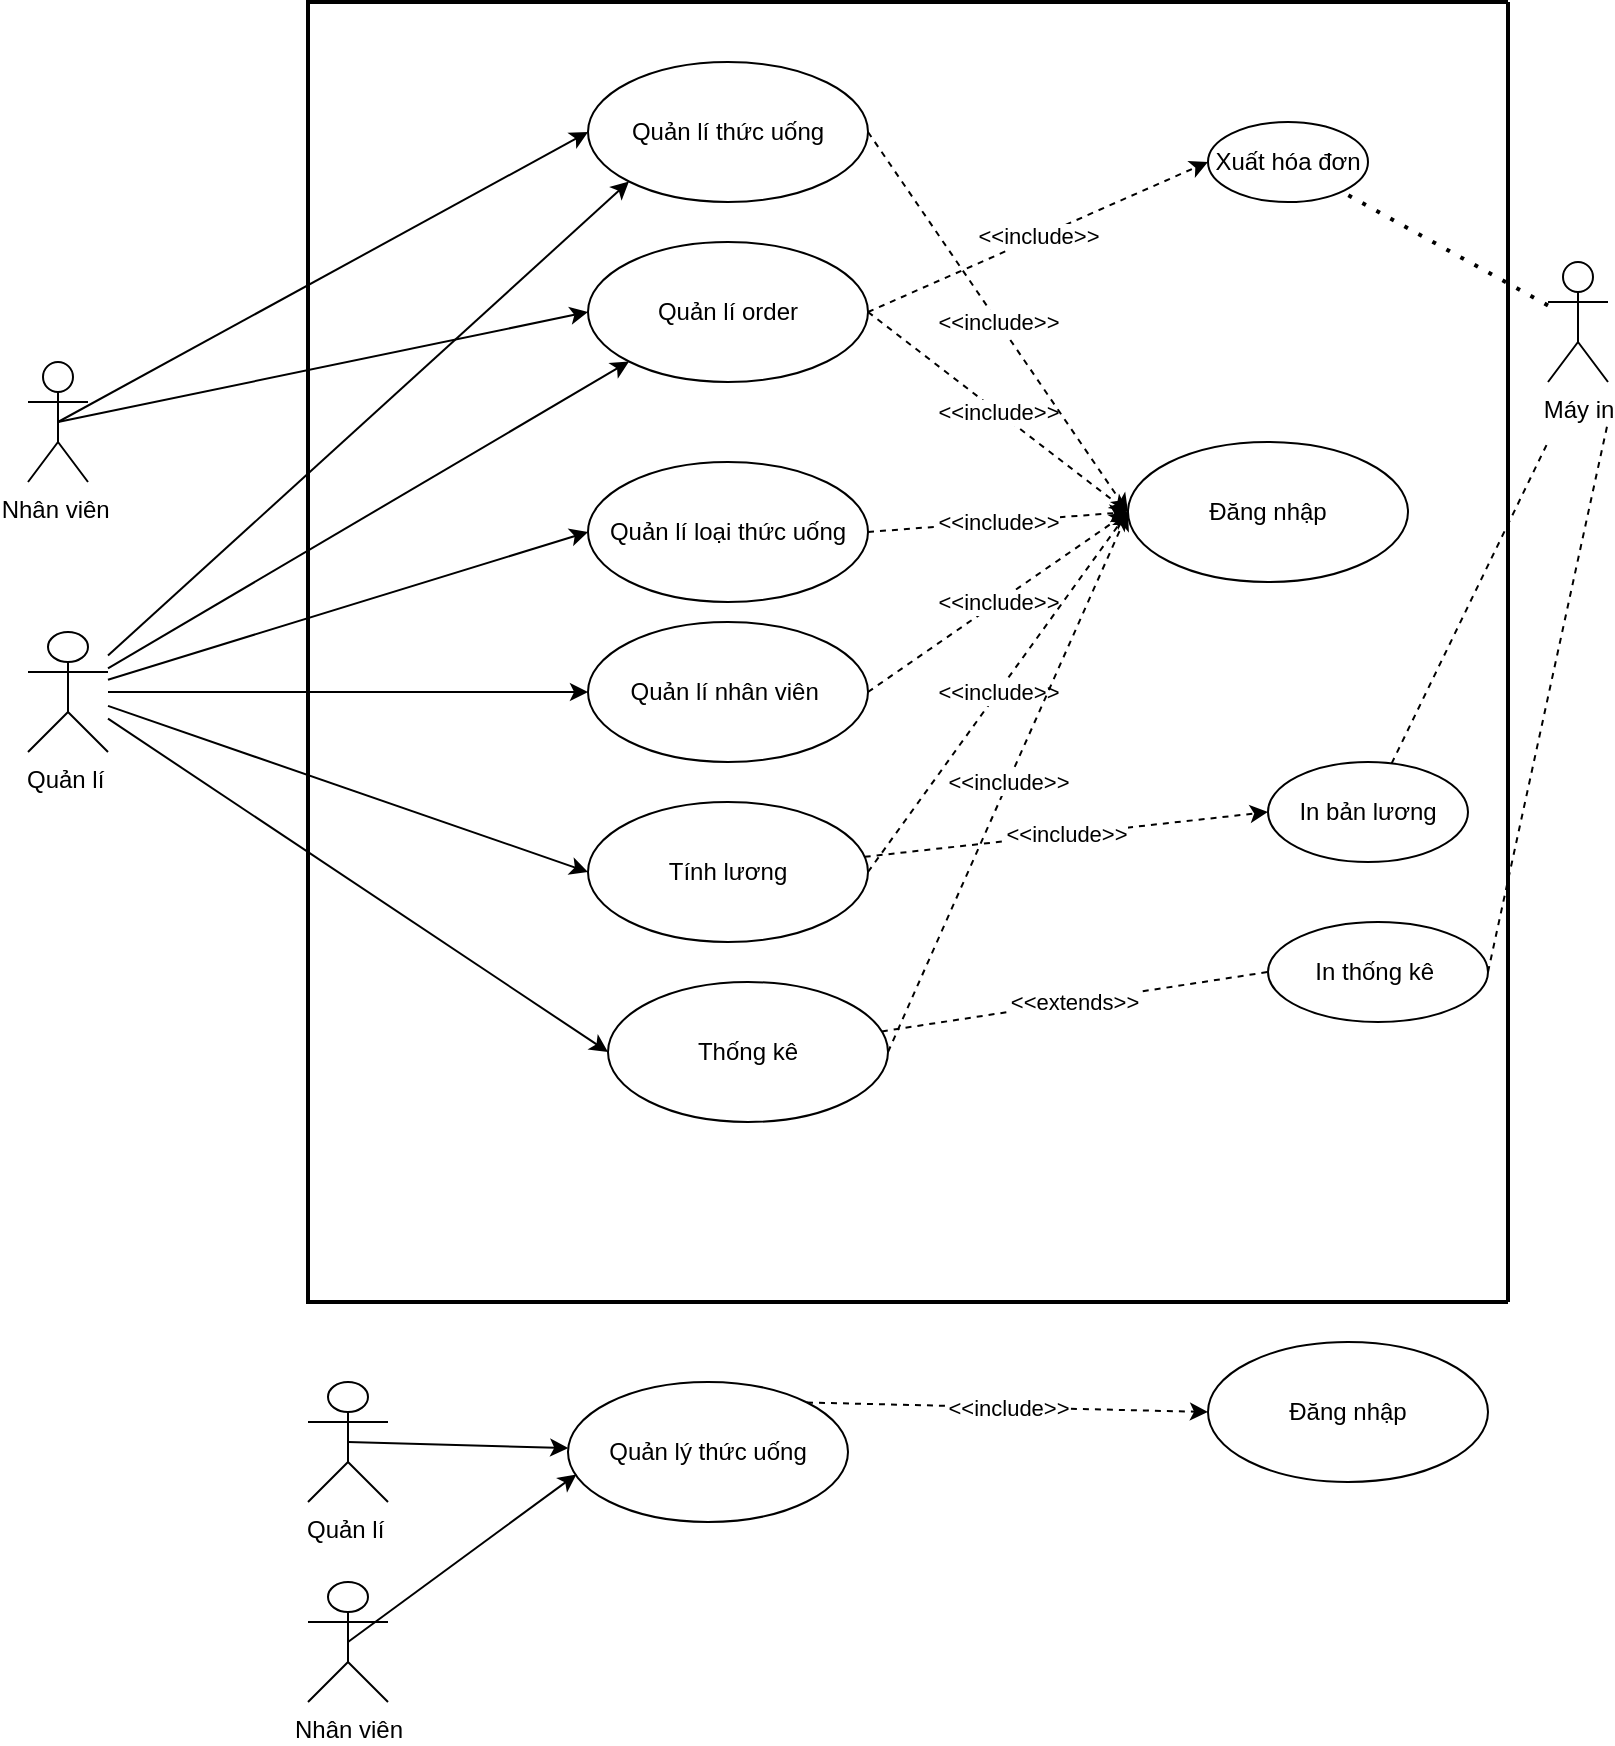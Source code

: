 <mxfile version="13.10.4" type="github">
  <diagram id="wGTcTHuJHE5CPNHD4VtJ" name="Page-1">
    <mxGraphModel dx="1037" dy="620" grid="1" gridSize="10" guides="1" tooltips="1" connect="1" arrows="1" fold="1" page="1" pageScale="1" pageWidth="3300" pageHeight="4681" math="0" shadow="0">
      <root>
        <mxCell id="0" />
        <mxCell id="1" parent="0" />
        <mxCell id="aUiKgl4sltHzzZUIfWi_-46" style="edgeStyle=none;rounded=0;orthogonalLoop=1;jettySize=auto;html=1;entryX=0;entryY=1;entryDx=0;entryDy=0;" parent="1" source="1rgUpgfxhRBXVYCej87L-1" target="1rgUpgfxhRBXVYCej87L-71" edge="1">
          <mxGeometry relative="1" as="geometry" />
        </mxCell>
        <mxCell id="aUiKgl4sltHzzZUIfWi_-47" style="edgeStyle=none;rounded=0;orthogonalLoop=1;jettySize=auto;html=1;entryX=0;entryY=1;entryDx=0;entryDy=0;" parent="1" source="1rgUpgfxhRBXVYCej87L-1" target="1rgUpgfxhRBXVYCej87L-5" edge="1">
          <mxGeometry relative="1" as="geometry" />
        </mxCell>
        <mxCell id="aUiKgl4sltHzzZUIfWi_-48" style="edgeStyle=none;rounded=0;orthogonalLoop=1;jettySize=auto;html=1;entryX=0;entryY=0.5;entryDx=0;entryDy=0;" parent="1" source="1rgUpgfxhRBXVYCej87L-1" target="aUiKgl4sltHzzZUIfWi_-6" edge="1">
          <mxGeometry relative="1" as="geometry" />
        </mxCell>
        <mxCell id="aUiKgl4sltHzzZUIfWi_-49" style="edgeStyle=none;rounded=0;orthogonalLoop=1;jettySize=auto;html=1;entryX=0;entryY=0.5;entryDx=0;entryDy=0;" parent="1" source="1rgUpgfxhRBXVYCej87L-1" target="1rgUpgfxhRBXVYCej87L-6" edge="1">
          <mxGeometry relative="1" as="geometry" />
        </mxCell>
        <mxCell id="aUiKgl4sltHzzZUIfWi_-50" style="edgeStyle=none;rounded=0;orthogonalLoop=1;jettySize=auto;html=1;entryX=0;entryY=0.5;entryDx=0;entryDy=0;" parent="1" source="1rgUpgfxhRBXVYCej87L-1" target="aUiKgl4sltHzzZUIfWi_-5" edge="1">
          <mxGeometry relative="1" as="geometry" />
        </mxCell>
        <mxCell id="aUiKgl4sltHzzZUIfWi_-51" style="edgeStyle=none;rounded=0;orthogonalLoop=1;jettySize=auto;html=1;entryX=0;entryY=0.5;entryDx=0;entryDy=0;" parent="1" source="1rgUpgfxhRBXVYCej87L-1" target="aUiKgl4sltHzzZUIfWi_-7" edge="1">
          <mxGeometry relative="1" as="geometry" />
        </mxCell>
        <mxCell id="1rgUpgfxhRBXVYCej87L-1" value="Quản lí&amp;nbsp;" style="shape=umlActor;verticalLabelPosition=bottom;verticalAlign=top;html=1;" parent="1" vertex="1">
          <mxGeometry x="40" y="405" width="40" height="60" as="geometry" />
        </mxCell>
        <mxCell id="1rgUpgfxhRBXVYCej87L-53" style="edgeStyle=none;rounded=0;orthogonalLoop=1;jettySize=auto;html=1;exitX=0.5;exitY=0.5;exitDx=0;exitDy=0;exitPerimeter=0;entryX=0;entryY=0.5;entryDx=0;entryDy=0;" parent="1" source="1rgUpgfxhRBXVYCej87L-2" target="1rgUpgfxhRBXVYCej87L-5" edge="1">
          <mxGeometry relative="1" as="geometry" />
        </mxCell>
        <mxCell id="1rgUpgfxhRBXVYCej87L-75" style="edgeStyle=none;rounded=0;orthogonalLoop=1;jettySize=auto;html=1;exitX=0.5;exitY=0.5;exitDx=0;exitDy=0;exitPerimeter=0;entryX=0;entryY=0.5;entryDx=0;entryDy=0;" parent="1" source="1rgUpgfxhRBXVYCej87L-2" target="1rgUpgfxhRBXVYCej87L-71" edge="1">
          <mxGeometry relative="1" as="geometry" />
        </mxCell>
        <mxCell id="1rgUpgfxhRBXVYCej87L-2" value="Nhân viên&amp;nbsp;" style="shape=umlActor;verticalLabelPosition=bottom;verticalAlign=top;html=1;" parent="1" vertex="1">
          <mxGeometry x="40" y="270" width="30" height="60" as="geometry" />
        </mxCell>
        <mxCell id="1rgUpgfxhRBXVYCej87L-4" value="Đăng nhập" style="ellipse;whiteSpace=wrap;html=1;" parent="1" vertex="1">
          <mxGeometry x="590" y="310" width="140" height="70" as="geometry" />
        </mxCell>
        <mxCell id="aUiKgl4sltHzzZUIfWi_-38" value="&amp;lt;&amp;lt;include&amp;gt;&amp;gt;" style="edgeStyle=none;rounded=0;orthogonalLoop=1;jettySize=auto;html=1;exitX=1;exitY=0.5;exitDx=0;exitDy=0;entryX=0;entryY=0.5;entryDx=0;entryDy=0;dashed=1;" parent="1" source="1rgUpgfxhRBXVYCej87L-5" target="1rgUpgfxhRBXVYCej87L-4" edge="1">
          <mxGeometry relative="1" as="geometry" />
        </mxCell>
        <mxCell id="aUiKgl4sltHzzZUIfWi_-55" value="&amp;lt;&amp;lt;include&amp;gt;&amp;gt;" style="edgeStyle=none;rounded=0;orthogonalLoop=1;jettySize=auto;html=1;exitX=1;exitY=0.5;exitDx=0;exitDy=0;entryX=0;entryY=0.5;entryDx=0;entryDy=0;dashed=1;" parent="1" source="1rgUpgfxhRBXVYCej87L-5" target="1rgUpgfxhRBXVYCej87L-41" edge="1">
          <mxGeometry relative="1" as="geometry" />
        </mxCell>
        <mxCell id="1rgUpgfxhRBXVYCej87L-5" value="Quản lí order" style="ellipse;whiteSpace=wrap;html=1;" parent="1" vertex="1">
          <mxGeometry x="320" y="210" width="140" height="70" as="geometry" />
        </mxCell>
        <mxCell id="aUiKgl4sltHzzZUIfWi_-40" value="&amp;lt;&amp;lt;include&amp;gt;&amp;gt;" style="edgeStyle=none;rounded=0;orthogonalLoop=1;jettySize=auto;html=1;exitX=1;exitY=0.5;exitDx=0;exitDy=0;entryX=0;entryY=0.5;entryDx=0;entryDy=0;dashed=1;" parent="1" source="1rgUpgfxhRBXVYCej87L-6" target="1rgUpgfxhRBXVYCej87L-4" edge="1">
          <mxGeometry relative="1" as="geometry" />
        </mxCell>
        <mxCell id="1rgUpgfxhRBXVYCej87L-6" value="Quản lí nhân viên&amp;nbsp;" style="ellipse;whiteSpace=wrap;html=1;" parent="1" vertex="1">
          <mxGeometry x="320" y="400" width="140" height="70" as="geometry" />
        </mxCell>
        <mxCell id="1rgUpgfxhRBXVYCej87L-24" value="Máy in" style="shape=umlActor;verticalLabelPosition=bottom;verticalAlign=top;html=1;" parent="1" vertex="1">
          <mxGeometry x="800" y="220" width="30" height="60" as="geometry" />
        </mxCell>
        <mxCell id="aUiKgl4sltHzzZUIfWi_-37" value="&amp;lt;&amp;lt;include&amp;gt;&amp;gt;" style="edgeStyle=none;rounded=0;orthogonalLoop=1;jettySize=auto;html=1;exitX=1;exitY=0.5;exitDx=0;exitDy=0;entryX=0;entryY=0.5;entryDx=0;entryDy=0;dashed=1;" parent="1" source="1rgUpgfxhRBXVYCej87L-71" target="1rgUpgfxhRBXVYCej87L-4" edge="1">
          <mxGeometry relative="1" as="geometry" />
        </mxCell>
        <mxCell id="1rgUpgfxhRBXVYCej87L-71" value="Quản lí thức uống" style="ellipse;whiteSpace=wrap;html=1;" parent="1" vertex="1">
          <mxGeometry x="320" y="120" width="140" height="70" as="geometry" />
        </mxCell>
        <mxCell id="1rgUpgfxhRBXVYCej87L-82" value="" style="strokeWidth=2;html=1;shape=mxgraph.flowchart.annotation_1;align=left;pointerEvents=1;" parent="1" vertex="1">
          <mxGeometry x="180" y="90" width="600" height="650" as="geometry" />
        </mxCell>
        <mxCell id="1rgUpgfxhRBXVYCej87L-87" value="" style="endArrow=none;html=1;entryX=1;entryY=0;entryDx=0;entryDy=0;entryPerimeter=0;exitX=1;exitY=1;exitDx=0;exitDy=0;exitPerimeter=0;strokeWidth=2;" parent="1" source="1rgUpgfxhRBXVYCej87L-82" target="1rgUpgfxhRBXVYCej87L-82" edge="1">
          <mxGeometry width="50" height="50" relative="1" as="geometry">
            <mxPoint x="750" y="100" as="sourcePoint" />
            <mxPoint x="800" y="50" as="targetPoint" />
          </mxGeometry>
        </mxCell>
        <mxCell id="aUiKgl4sltHzzZUIfWi_-43" value="&amp;lt;&amp;lt;include&amp;gt;&amp;gt;" style="edgeStyle=none;rounded=0;orthogonalLoop=1;jettySize=auto;html=1;exitX=1;exitY=0.5;exitDx=0;exitDy=0;entryX=0;entryY=0.5;entryDx=0;entryDy=0;dashed=1;" parent="1" source="aUiKgl4sltHzzZUIfWi_-5" target="1rgUpgfxhRBXVYCej87L-4" edge="1">
          <mxGeometry relative="1" as="geometry" />
        </mxCell>
        <mxCell id="fVOLtol83QtwD7QxBRlq-3" value="&amp;lt;&amp;lt;include&amp;gt;&amp;gt;" style="rounded=0;orthogonalLoop=1;jettySize=auto;html=1;entryX=0;entryY=0.5;entryDx=0;entryDy=0;dashed=1;" edge="1" parent="1" source="aUiKgl4sltHzzZUIfWi_-5" target="fVOLtol83QtwD7QxBRlq-1">
          <mxGeometry relative="1" as="geometry" />
        </mxCell>
        <mxCell id="aUiKgl4sltHzzZUIfWi_-5" value="Tính lương" style="ellipse;whiteSpace=wrap;html=1;" parent="1" vertex="1">
          <mxGeometry x="320" y="490" width="140" height="70" as="geometry" />
        </mxCell>
        <mxCell id="aUiKgl4sltHzzZUIfWi_-39" value="&amp;lt;&amp;lt;include&amp;gt;&amp;gt;" style="edgeStyle=none;rounded=0;orthogonalLoop=1;jettySize=auto;html=1;exitX=1;exitY=0.5;exitDx=0;exitDy=0;entryX=0;entryY=0.5;entryDx=0;entryDy=0;dashed=1;" parent="1" source="aUiKgl4sltHzzZUIfWi_-6" target="1rgUpgfxhRBXVYCej87L-4" edge="1">
          <mxGeometry relative="1" as="geometry" />
        </mxCell>
        <mxCell id="aUiKgl4sltHzzZUIfWi_-6" value="Quản lí loại thức uống" style="ellipse;whiteSpace=wrap;html=1;" parent="1" vertex="1">
          <mxGeometry x="320" y="320" width="140" height="70" as="geometry" />
        </mxCell>
        <mxCell id="aUiKgl4sltHzzZUIfWi_-45" value="&amp;lt;&amp;lt;include&amp;gt;&amp;gt;" style="edgeStyle=none;rounded=0;orthogonalLoop=1;jettySize=auto;html=1;exitX=1;exitY=0.5;exitDx=0;exitDy=0;entryX=0;entryY=0.5;entryDx=0;entryDy=0;dashed=1;" parent="1" source="aUiKgl4sltHzzZUIfWi_-7" target="1rgUpgfxhRBXVYCej87L-4" edge="1">
          <mxGeometry relative="1" as="geometry" />
        </mxCell>
        <mxCell id="fVOLtol83QtwD7QxBRlq-4" value="&amp;lt;&amp;lt;extends&amp;gt;&amp;gt;" style="edgeStyle=none;rounded=0;orthogonalLoop=1;jettySize=auto;html=1;entryX=0;entryY=0.5;entryDx=0;entryDy=0;dashed=1;endArrow=none;endFill=0;" edge="1" parent="1" source="aUiKgl4sltHzzZUIfWi_-7" target="fVOLtol83QtwD7QxBRlq-2">
          <mxGeometry relative="1" as="geometry" />
        </mxCell>
        <mxCell id="aUiKgl4sltHzzZUIfWi_-7" value="Thống kê" style="ellipse;whiteSpace=wrap;html=1;" parent="1" vertex="1">
          <mxGeometry x="330" y="580" width="140" height="70" as="geometry" />
        </mxCell>
        <mxCell id="1rgUpgfxhRBXVYCej87L-41" value="Xuất hóa đơn" style="ellipse;whiteSpace=wrap;html=1;" parent="1" vertex="1">
          <mxGeometry x="630" y="150" width="80" height="40" as="geometry" />
        </mxCell>
        <mxCell id="aUiKgl4sltHzzZUIfWi_-52" value="" style="endArrow=none;dashed=1;html=1;dashPattern=1 3;strokeWidth=2;" parent="1" source="1rgUpgfxhRBXVYCej87L-24" target="1rgUpgfxhRBXVYCej87L-41" edge="1">
          <mxGeometry width="50" height="50" relative="1" as="geometry">
            <mxPoint x="790.0" y="211.034" as="sourcePoint" />
            <mxPoint x="660.0" y="220" as="targetPoint" />
          </mxGeometry>
        </mxCell>
        <mxCell id="Ls65YnhED85il4RWpXL9-9" style="rounded=0;orthogonalLoop=1;jettySize=auto;html=1;exitX=0.5;exitY=0.5;exitDx=0;exitDy=0;exitPerimeter=0;" parent="1" source="Ls65YnhED85il4RWpXL9-3" target="Ls65YnhED85il4RWpXL9-6" edge="1">
          <mxGeometry relative="1" as="geometry" />
        </mxCell>
        <mxCell id="Ls65YnhED85il4RWpXL9-3" value="Quản lí&amp;nbsp;" style="shape=umlActor;verticalLabelPosition=bottom;verticalAlign=top;html=1;" parent="1" vertex="1">
          <mxGeometry x="180" y="780" width="40" height="60" as="geometry" />
        </mxCell>
        <mxCell id="Ls65YnhED85il4RWpXL9-10" value="&amp;lt;&amp;lt;include&amp;gt;&amp;gt;" style="rounded=0;orthogonalLoop=1;jettySize=auto;html=1;exitX=1;exitY=0;exitDx=0;exitDy=0;entryX=0;entryY=0.5;entryDx=0;entryDy=0;dashed=1;" parent="1" source="Ls65YnhED85il4RWpXL9-6" target="Ls65YnhED85il4RWpXL9-8" edge="1">
          <mxGeometry relative="1" as="geometry" />
        </mxCell>
        <mxCell id="Ls65YnhED85il4RWpXL9-6" value="Quản lý thức uống" style="ellipse;whiteSpace=wrap;html=1;" parent="1" vertex="1">
          <mxGeometry x="310" y="780" width="140" height="70" as="geometry" />
        </mxCell>
        <mxCell id="Ls65YnhED85il4RWpXL9-8" value="Đăng nhập" style="ellipse;whiteSpace=wrap;html=1;" parent="1" vertex="1">
          <mxGeometry x="630" y="760" width="140" height="70" as="geometry" />
        </mxCell>
        <mxCell id="Ls65YnhED85il4RWpXL9-13" style="edgeStyle=none;rounded=0;orthogonalLoop=1;jettySize=auto;html=1;exitX=0.5;exitY=0.5;exitDx=0;exitDy=0;exitPerimeter=0;entryX=0.03;entryY=0.66;entryDx=0;entryDy=0;entryPerimeter=0;" parent="1" source="Ls65YnhED85il4RWpXL9-12" target="Ls65YnhED85il4RWpXL9-6" edge="1">
          <mxGeometry relative="1" as="geometry" />
        </mxCell>
        <mxCell id="Ls65YnhED85il4RWpXL9-12" value="Nhân viên" style="shape=umlActor;verticalLabelPosition=bottom;verticalAlign=top;html=1;" parent="1" vertex="1">
          <mxGeometry x="180" y="880" width="40" height="60" as="geometry" />
        </mxCell>
        <mxCell id="fVOLtol83QtwD7QxBRlq-5" style="edgeStyle=none;rounded=0;orthogonalLoop=1;jettySize=auto;html=1;dashed=1;endArrow=none;endFill=0;" edge="1" parent="1" source="fVOLtol83QtwD7QxBRlq-1">
          <mxGeometry relative="1" as="geometry">
            <mxPoint x="800" y="310" as="targetPoint" />
          </mxGeometry>
        </mxCell>
        <mxCell id="fVOLtol83QtwD7QxBRlq-1" value="In bản lương" style="ellipse;whiteSpace=wrap;html=1;" vertex="1" parent="1">
          <mxGeometry x="660" y="470" width="100" height="50" as="geometry" />
        </mxCell>
        <mxCell id="fVOLtol83QtwD7QxBRlq-6" style="edgeStyle=none;rounded=0;orthogonalLoop=1;jettySize=auto;html=1;dashed=1;endArrow=none;endFill=0;exitX=1;exitY=0.5;exitDx=0;exitDy=0;" edge="1" parent="1" source="fVOLtol83QtwD7QxBRlq-2">
          <mxGeometry relative="1" as="geometry">
            <mxPoint x="830" y="300" as="targetPoint" />
          </mxGeometry>
        </mxCell>
        <mxCell id="fVOLtol83QtwD7QxBRlq-2" value="In thống kê&amp;nbsp;" style="ellipse;whiteSpace=wrap;html=1;" vertex="1" parent="1">
          <mxGeometry x="660" y="550" width="110" height="50" as="geometry" />
        </mxCell>
      </root>
    </mxGraphModel>
  </diagram>
</mxfile>
